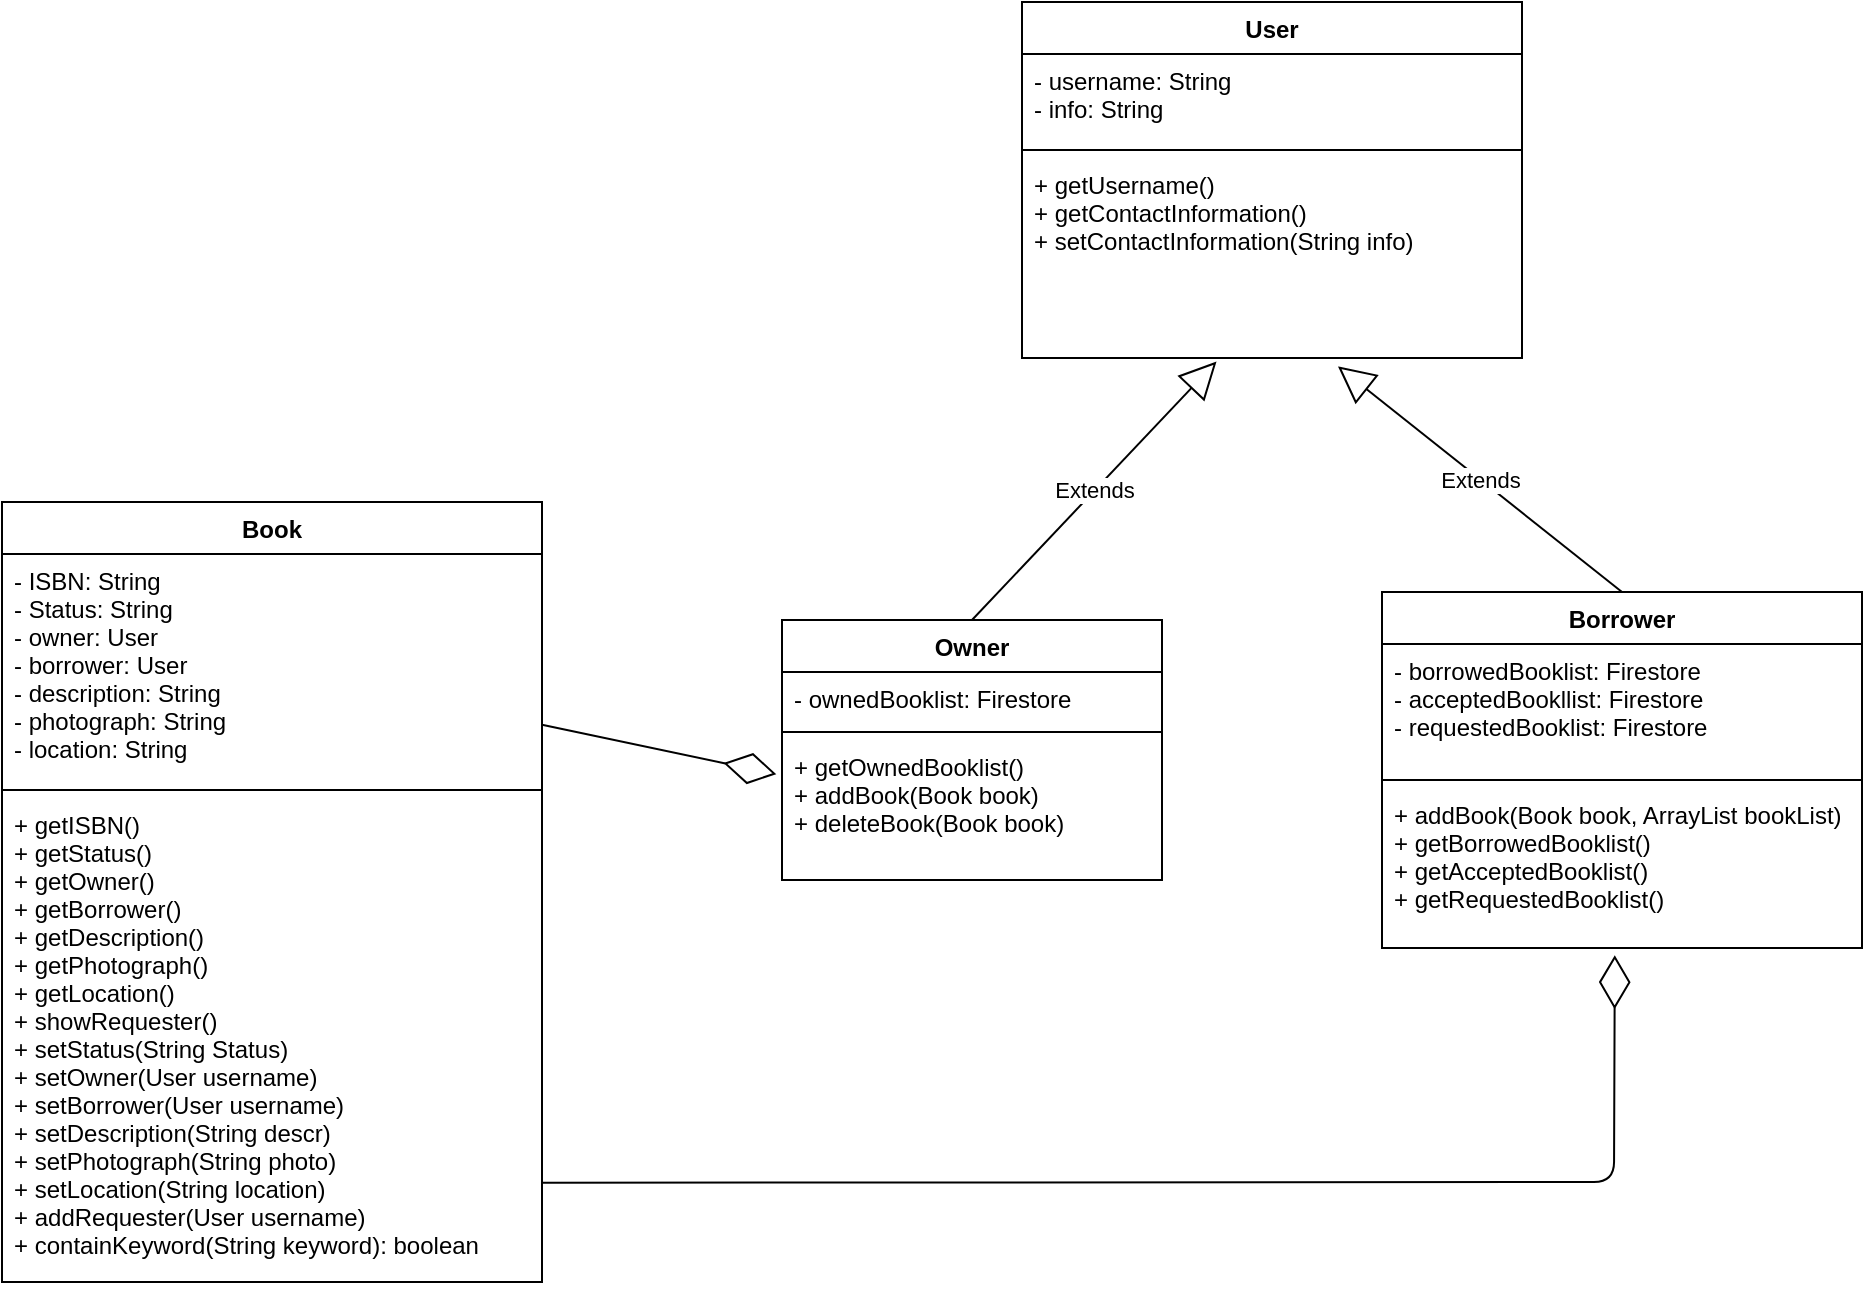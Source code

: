 <mxfile version="13.8.0" type="device"><diagram name="Page-1" id="c4acf3e9-155e-7222-9cf6-157b1a14988f"><mxGraphModel dx="1583" dy="561" grid="1" gridSize="10" guides="1" tooltips="1" connect="1" arrows="1" fold="1" page="1" pageScale="1" pageWidth="1169" pageHeight="827" background="#ffffff" math="0" shadow="0"><root><mxCell id="0"/><mxCell id="1" parent="0"/><mxCell id="SGgToLCK3mVVpK9HlU---5" value="User" style="swimlane;fontStyle=1;align=center;verticalAlign=top;childLayout=stackLayout;horizontal=1;startSize=26;horizontalStack=0;resizeParent=1;resizeParentMax=0;resizeLast=0;collapsible=1;marginBottom=0;" parent="1" vertex="1"><mxGeometry x="570" y="30" width="250" height="178" as="geometry"/></mxCell><mxCell id="SGgToLCK3mVVpK9HlU---6" value="- username: String&#10;- info: String" style="text;strokeColor=none;fillColor=none;align=left;verticalAlign=top;spacingLeft=4;spacingRight=4;overflow=hidden;rotatable=0;points=[[0,0.5],[1,0.5]];portConstraint=eastwest;" parent="SGgToLCK3mVVpK9HlU---5" vertex="1"><mxGeometry y="26" width="250" height="44" as="geometry"/></mxCell><mxCell id="SGgToLCK3mVVpK9HlU---7" value="" style="line;strokeWidth=1;fillColor=none;align=left;verticalAlign=middle;spacingTop=-1;spacingLeft=3;spacingRight=3;rotatable=0;labelPosition=right;points=[];portConstraint=eastwest;" parent="SGgToLCK3mVVpK9HlU---5" vertex="1"><mxGeometry y="70" width="250" height="8" as="geometry"/></mxCell><mxCell id="SGgToLCK3mVVpK9HlU---8" value="+ getUsername()&#10;+ getContactInformation()&#10;+ setContactInformation(String info)" style="text;strokeColor=none;fillColor=none;align=left;verticalAlign=top;spacingLeft=4;spacingRight=4;overflow=hidden;rotatable=0;points=[[0,0.5],[1,0.5]];portConstraint=eastwest;" parent="SGgToLCK3mVVpK9HlU---5" vertex="1"><mxGeometry y="78" width="250" height="100" as="geometry"/></mxCell><mxCell id="56KepwlXwP8R_w0RxD9X-2" value="Extends" style="endArrow=block;endSize=16;endFill=0;html=1;entryX=0.389;entryY=1.018;entryDx=0;entryDy=0;entryPerimeter=0;exitX=0.5;exitY=0;exitDx=0;exitDy=0;" parent="1" source="SGgToLCK3mVVpK9HlU---1" target="SGgToLCK3mVVpK9HlU---8" edge="1"><mxGeometry width="160" relative="1" as="geometry"><mxPoint x="470" y="270" as="sourcePoint"/><mxPoint x="630" y="270" as="targetPoint"/></mxGeometry></mxCell><mxCell id="SGgToLCK3mVVpK9HlU---9" value="Borrower" style="swimlane;fontStyle=1;align=center;verticalAlign=top;childLayout=stackLayout;horizontal=1;startSize=26;horizontalStack=0;resizeParent=1;resizeParentMax=0;resizeLast=0;collapsible=1;marginBottom=0;" parent="1" vertex="1"><mxGeometry x="750" y="325" width="240" height="178" as="geometry"/></mxCell><mxCell id="SGgToLCK3mVVpK9HlU---10" value="- borrowedBooklist: Firestore&#10;- acceptedBookllist: Firestore&#10;- requestedBooklist: Firestore" style="text;strokeColor=none;fillColor=none;align=left;verticalAlign=top;spacingLeft=4;spacingRight=4;overflow=hidden;rotatable=0;points=[[0,0.5],[1,0.5]];portConstraint=eastwest;" parent="SGgToLCK3mVVpK9HlU---9" vertex="1"><mxGeometry y="26" width="240" height="64" as="geometry"/></mxCell><mxCell id="SGgToLCK3mVVpK9HlU---11" value="" style="line;strokeWidth=1;fillColor=none;align=left;verticalAlign=middle;spacingTop=-1;spacingLeft=3;spacingRight=3;rotatable=0;labelPosition=right;points=[];portConstraint=eastwest;" parent="SGgToLCK3mVVpK9HlU---9" vertex="1"><mxGeometry y="90" width="240" height="8" as="geometry"/></mxCell><mxCell id="SGgToLCK3mVVpK9HlU---12" value="+ addBook(Book book, ArrayList bookList)&#10;+ getBorrowedBooklist()&#10;+ getAcceptedBooklist()&#10;+ getRequestedBooklist()&#10;" style="text;strokeColor=none;fillColor=none;align=left;verticalAlign=top;spacingLeft=4;spacingRight=4;overflow=hidden;rotatable=0;points=[[0,0.5],[1,0.5]];portConstraint=eastwest;" parent="SGgToLCK3mVVpK9HlU---9" vertex="1"><mxGeometry y="98" width="240" height="80" as="geometry"/></mxCell><mxCell id="56KepwlXwP8R_w0RxD9X-3" value="Extends" style="endArrow=block;endSize=16;endFill=0;html=1;entryX=0.632;entryY=1.042;entryDx=0;entryDy=0;entryPerimeter=0;exitX=0.5;exitY=0;exitDx=0;exitDy=0;" parent="1" source="SGgToLCK3mVVpK9HlU---9" target="SGgToLCK3mVVpK9HlU---8" edge="1"><mxGeometry width="160" relative="1" as="geometry"><mxPoint x="760" y="270" as="sourcePoint"/><mxPoint x="920" y="270" as="targetPoint"/></mxGeometry></mxCell><mxCell id="56KepwlXwP8R_w0RxD9X-4" value="" style="endArrow=diamondThin;endFill=0;endSize=24;html=1;entryX=-0.015;entryY=0.244;entryDx=0;entryDy=0;entryPerimeter=0;" parent="1" source="4yUneMXGVkTJU-cfNiYG-7" target="SGgToLCK3mVVpK9HlU---4" edge="1"><mxGeometry width="160" relative="1" as="geometry"><mxPoint x="530" y="510" as="sourcePoint"/><mxPoint x="420" y="420" as="targetPoint"/></mxGeometry></mxCell><mxCell id="4yUneMXGVkTJU-cfNiYG-6" value="Book" style="swimlane;fontStyle=1;align=center;verticalAlign=top;childLayout=stackLayout;horizontal=1;startSize=26;horizontalStack=0;resizeParent=1;resizeParentMax=0;resizeLast=0;collapsible=1;marginBottom=0;" parent="1" vertex="1"><mxGeometry x="60" y="280" width="270" height="390" as="geometry"><mxRectangle x="130" y="307" width="60" height="26" as="alternateBounds"/></mxGeometry></mxCell><mxCell id="4yUneMXGVkTJU-cfNiYG-7" value="- ISBN: String&#10;- Status: String&#10;- owner: User&#10;- borrower: User&#10;- description: String&#10;- photograph: String&#10;- location: String&#10;" style="text;strokeColor=none;fillColor=none;align=left;verticalAlign=top;spacingLeft=4;spacingRight=4;overflow=hidden;rotatable=0;points=[[0,0.5],[1,0.5]];portConstraint=eastwest;" parent="4yUneMXGVkTJU-cfNiYG-6" vertex="1"><mxGeometry y="26" width="270" height="114" as="geometry"/></mxCell><mxCell id="4yUneMXGVkTJU-cfNiYG-8" value="" style="line;strokeWidth=1;fillColor=none;align=left;verticalAlign=middle;spacingTop=-1;spacingLeft=3;spacingRight=3;rotatable=0;labelPosition=right;points=[];portConstraint=eastwest;" parent="4yUneMXGVkTJU-cfNiYG-6" vertex="1"><mxGeometry y="140" width="270" height="8" as="geometry"/></mxCell><mxCell id="4yUneMXGVkTJU-cfNiYG-9" value="+ getISBN()&#10;+ getStatus()&#10;+ getOwner()&#10;+ getBorrower()&#10;+ getDescription()&#10;+ getPhotograph()&#10;+ getLocation()&#10;+ showRequester()&#10;+ setStatus(String Status)&#10;+ setOwner(User username)&#10;+ setBorrower(User username)&#10;+ setDescription(String descr)&#10;+ setPhotograph(String photo)&#10;+ setLocation(String location)&#10;+ addRequester(User username)&#10;+ containKeyword(String keyword): boolean" style="text;strokeColor=none;fillColor=none;align=left;verticalAlign=top;spacingLeft=4;spacingRight=4;overflow=hidden;rotatable=0;points=[[0,0.5],[1,0.5]];portConstraint=eastwest;" parent="4yUneMXGVkTJU-cfNiYG-6" vertex="1"><mxGeometry y="148" width="270" height="242" as="geometry"/></mxCell><mxCell id="SGgToLCK3mVVpK9HlU---1" value="Owner" style="swimlane;fontStyle=1;align=center;verticalAlign=top;childLayout=stackLayout;horizontal=1;startSize=26;horizontalStack=0;resizeParent=1;resizeParentMax=0;resizeLast=0;collapsible=1;marginBottom=0;" parent="1" vertex="1"><mxGeometry x="450" y="339" width="190" height="130" as="geometry"/></mxCell><mxCell id="SGgToLCK3mVVpK9HlU---2" value="- ownedBooklist: Firestore" style="text;strokeColor=none;fillColor=none;align=left;verticalAlign=top;spacingLeft=4;spacingRight=4;overflow=hidden;rotatable=0;points=[[0,0.5],[1,0.5]];portConstraint=eastwest;" parent="SGgToLCK3mVVpK9HlU---1" vertex="1"><mxGeometry y="26" width="190" height="26" as="geometry"/></mxCell><mxCell id="SGgToLCK3mVVpK9HlU---3" value="" style="line;strokeWidth=1;fillColor=none;align=left;verticalAlign=middle;spacingTop=-1;spacingLeft=3;spacingRight=3;rotatable=0;labelPosition=right;points=[];portConstraint=eastwest;" parent="SGgToLCK3mVVpK9HlU---1" vertex="1"><mxGeometry y="52" width="190" height="8" as="geometry"/></mxCell><mxCell id="SGgToLCK3mVVpK9HlU---4" value="+ getOwnedBooklist()&#10;+ addBook(Book book)&#10;+ deleteBook(Book book)" style="text;strokeColor=none;fillColor=none;align=left;verticalAlign=top;spacingLeft=4;spacingRight=4;overflow=hidden;rotatable=0;points=[[0,0.5],[1,0.5]];portConstraint=eastwest;" parent="SGgToLCK3mVVpK9HlU---1" vertex="1"><mxGeometry y="60" width="190" height="70" as="geometry"/></mxCell><mxCell id="56KepwlXwP8R_w0RxD9X-8" value="" style="endArrow=diamondThin;endFill=0;endSize=24;html=1;entryX=0.485;entryY=1.045;entryDx=0;entryDy=0;entryPerimeter=0;exitX=0.999;exitY=0.795;exitDx=0;exitDy=0;exitPerimeter=0;" parent="1" source="4yUneMXGVkTJU-cfNiYG-9" target="SGgToLCK3mVVpK9HlU---12" edge="1"><mxGeometry width="160" relative="1" as="geometry"><mxPoint x="530" y="510" as="sourcePoint"/><mxPoint x="690" y="510" as="targetPoint"/><Array as="points"><mxPoint x="866" y="620"/></Array></mxGeometry></mxCell></root></mxGraphModel></diagram></mxfile>